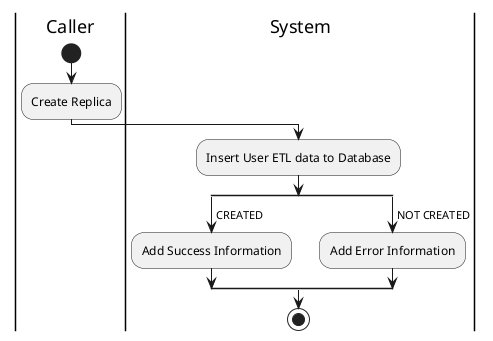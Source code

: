 @startuml CreateUserETL

skinparam ConditionEndStyle hline
skinparam conditionStyle diamond
skinparam Monochrome true
skinparam Shadowing false

|Caller|
start
:Create Replica;

|System|
:Insert User ETL data to Database;
split
    -> CREATED;
    :Add Success Information;
split again
    -> NOT CREATED;
    :Add Error Information;
end split
stop

@enduml